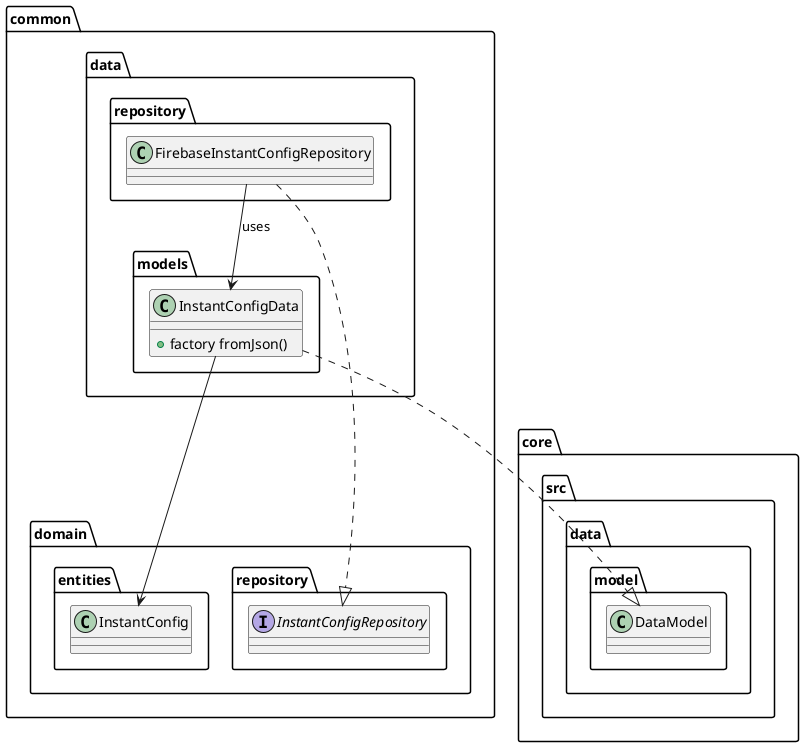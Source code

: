 @startuml instant_config_data_layer_class_diagram

package common.domain.repository {
    interface InstantConfigRepository {}
}

package common.domain.entities {
    class InstantConfig {}
}

package common.data {
    package repository {
        class FirebaseInstantConfigRepository {}
    }

    package models {
        class InstantConfigData {
            + factory fromJson()
        }
    }
}

package core.src.data.model {
    class DataModel {}
}

FirebaseInstantConfigRepository ..|> InstantConfigRepository
FirebaseInstantConfigRepository --> InstantConfigData : uses

InstantConfigData --> InstantConfig
InstantConfigData ..|> DataModel

@enduml
